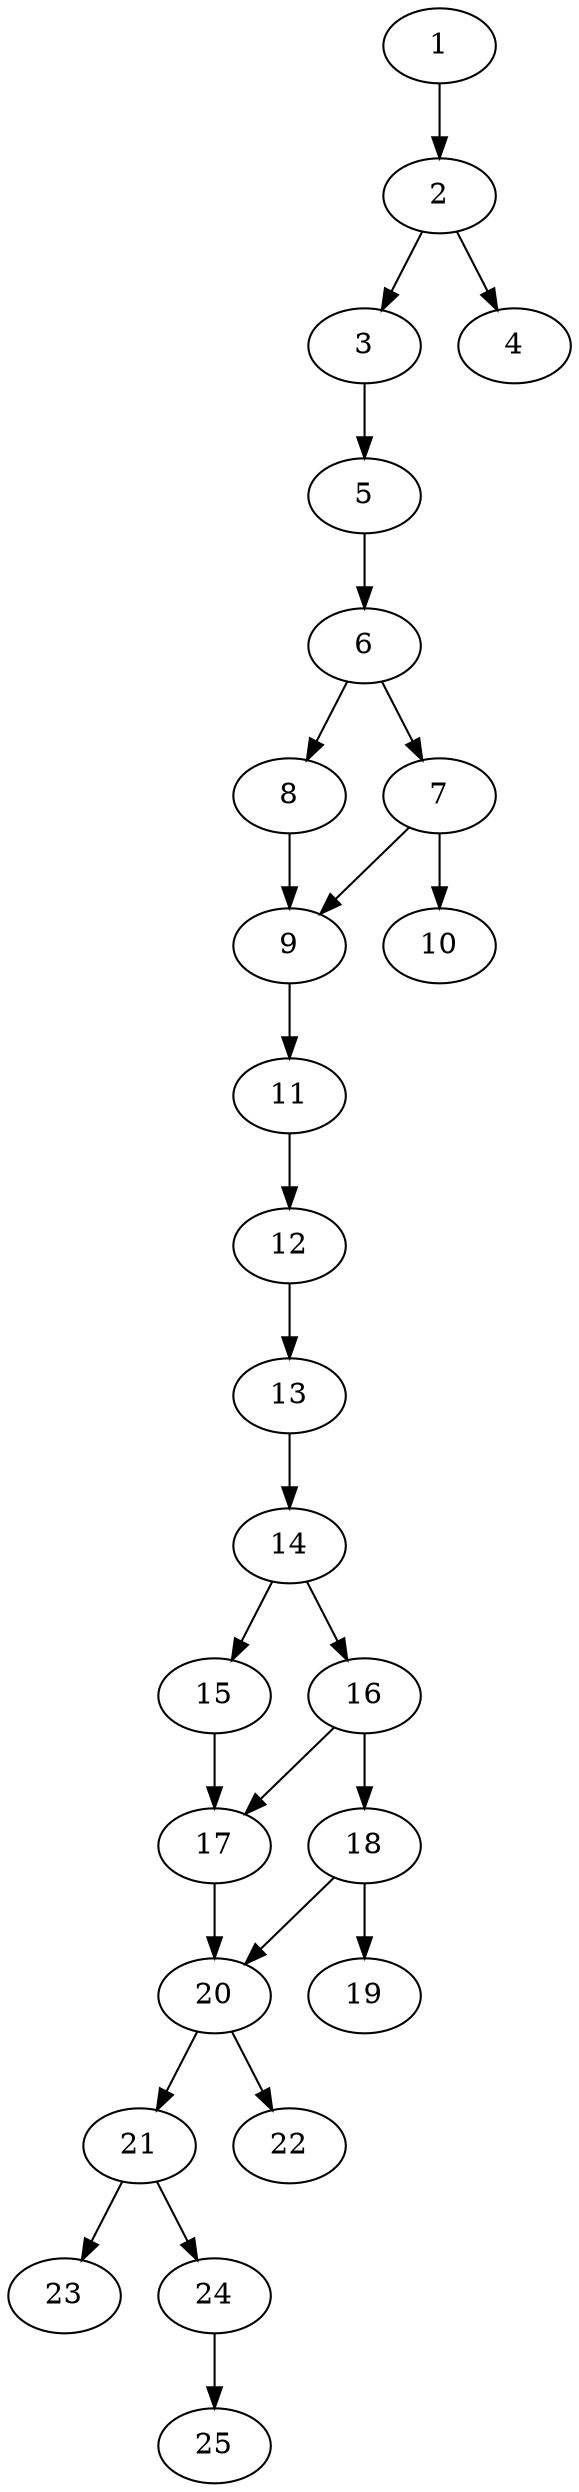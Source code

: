 // DAG automatically generated by daggen at Thu Oct  3 14:00:39 2019
// ./daggen --dot -n 25 --ccr 0.4 --fat 0.3 --regular 0.7 --density 0.6 --mindata 5242880 --maxdata 52428800 
digraph G {
  1 [size="14420480", alpha="0.11", expect_size="5768192"] 
  1 -> 2 [size ="5768192"]
  2 [size="64650240", alpha="0.17", expect_size="25860096"] 
  2 -> 3 [size ="25860096"]
  2 -> 4 [size ="25860096"]
  3 [size="94492160", alpha="0.01", expect_size="37796864"] 
  3 -> 5 [size ="37796864"]
  4 [size="48017920", alpha="0.14", expect_size="19207168"] 
  5 [size="117112320", alpha="0.03", expect_size="46844928"] 
  5 -> 6 [size ="46844928"]
  6 [size="44416000", alpha="0.06", expect_size="17766400"] 
  6 -> 7 [size ="17766400"]
  6 -> 8 [size ="17766400"]
  7 [size="73024000", alpha="0.02", expect_size="29209600"] 
  7 -> 9 [size ="29209600"]
  7 -> 10 [size ="29209600"]
  8 [size="104258560", alpha="0.11", expect_size="41703424"] 
  8 -> 9 [size ="41703424"]
  9 [size="127774720", alpha="0.10", expect_size="51109888"] 
  9 -> 11 [size ="51109888"]
  10 [size="88407040", alpha="0.03", expect_size="35362816"] 
  11 [size="75443200", alpha="0.17", expect_size="30177280"] 
  11 -> 12 [size ="30177280"]
  12 [size="23242240", alpha="0.17", expect_size="9296896"] 
  12 -> 13 [size ="9296896"]
  13 [size="121845760", alpha="0.03", expect_size="48738304"] 
  13 -> 14 [size ="48738304"]
  14 [size="129213440", alpha="0.13", expect_size="51685376"] 
  14 -> 15 [size ="51685376"]
  14 -> 16 [size ="51685376"]
  15 [size="93880320", alpha="0.01", expect_size="37552128"] 
  15 -> 17 [size ="37552128"]
  16 [size="111262720", alpha="0.04", expect_size="44505088"] 
  16 -> 17 [size ="44505088"]
  16 -> 18 [size ="44505088"]
  17 [size="28492800", alpha="0.05", expect_size="11397120"] 
  17 -> 20 [size ="11397120"]
  18 [size="39257600", alpha="0.14", expect_size="15703040"] 
  18 -> 19 [size ="15703040"]
  18 -> 20 [size ="15703040"]
  19 [size="102837760", alpha="0.19", expect_size="41135104"] 
  20 [size="45025280", alpha="0.01", expect_size="18010112"] 
  20 -> 21 [size ="18010112"]
  20 -> 22 [size ="18010112"]
  21 [size="63400960", alpha="0.03", expect_size="25360384"] 
  21 -> 23 [size ="25360384"]
  21 -> 24 [size ="25360384"]
  22 [size="48299520", alpha="0.14", expect_size="19319808"] 
  23 [size="28986880", alpha="0.19", expect_size="11594752"] 
  24 [size="49144320", alpha="0.09", expect_size="19657728"] 
  24 -> 25 [size ="19657728"]
  25 [size="123816960", alpha="0.18", expect_size="49526784"] 
}
